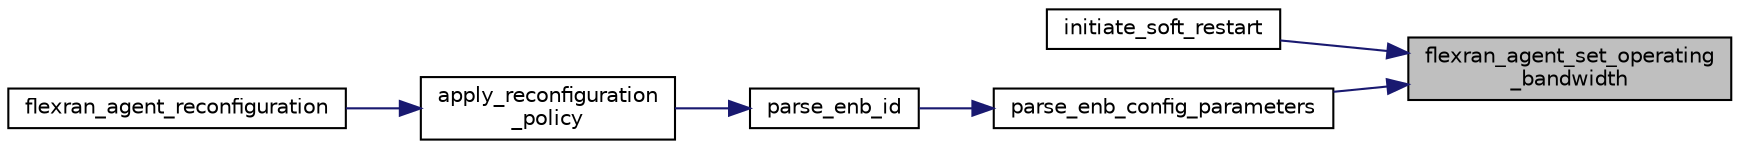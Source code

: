 digraph "flexran_agent_set_operating_bandwidth"
{
 // LATEX_PDF_SIZE
  edge [fontname="Helvetica",fontsize="10",labelfontname="Helvetica",labelfontsize="10"];
  node [fontname="Helvetica",fontsize="10",shape=record];
  rankdir="RL";
  Node1 [label="flexran_agent_set_operating\l_bandwidth",height=0.2,width=0.4,color="black", fillcolor="grey75", style="filled", fontcolor="black",tooltip=" "];
  Node1 -> Node2 [dir="back",color="midnightblue",fontsize="10",style="solid",fontname="Helvetica"];
  Node2 [label="initiate_soft_restart",height=0.2,width=0.4,color="black", fillcolor="white", style="filled",URL="$flexran__agent__common__internal_8h.html#aefb7b001cfa2ff6b958ff5cf4ec9e0d4",tooltip=" "];
  Node1 -> Node3 [dir="back",color="midnightblue",fontsize="10",style="solid",fontname="Helvetica"];
  Node3 [label="parse_enb_config_parameters",height=0.2,width=0.4,color="black", fillcolor="white", style="filled",URL="$flexran__agent__common__internal_8h.html#afed4d5f12d793b54428dbf1c389333d5",tooltip=" "];
  Node3 -> Node4 [dir="back",color="midnightblue",fontsize="10",style="solid",fontname="Helvetica"];
  Node4 [label="parse_enb_id",height=0.2,width=0.4,color="black", fillcolor="white", style="filled",URL="$flexran__agent__common__internal_8h.html#a70618996bb5cc4d9d9ad1548b68c58ff",tooltip=" "];
  Node4 -> Node5 [dir="back",color="midnightblue",fontsize="10",style="solid",fontname="Helvetica"];
  Node5 [label="apply_reconfiguration\l_policy",height=0.2,width=0.4,color="black", fillcolor="white", style="filled",URL="$flexran__agent__common__internal_8h.html#a682de27773fed140e9e3eeb48e6fef6e",tooltip=" "];
  Node5 -> Node6 [dir="back",color="midnightblue",fontsize="10",style="solid",fontname="Helvetica"];
  Node6 [label="flexran_agent_reconfiguration",height=0.2,width=0.4,color="black", fillcolor="white", style="filled",URL="$flexran__agent__common_8h.html#a8356c64dcceec494047f968af44750b7",tooltip=" "];
}
